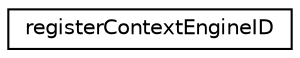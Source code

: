 digraph "Graphical Class Hierarchy"
{
  edge [fontname="Helvetica",fontsize="10",labelfontname="Helvetica",labelfontsize="10"];
  node [fontname="Helvetica",fontsize="10",shape=record];
  rankdir="LR";
  Node1 [label="registerContextEngineID",height=0.2,width=0.4,color="black", fillcolor="white", style="filled",URL="$structregister_context_engine_i_d.html"];
}
